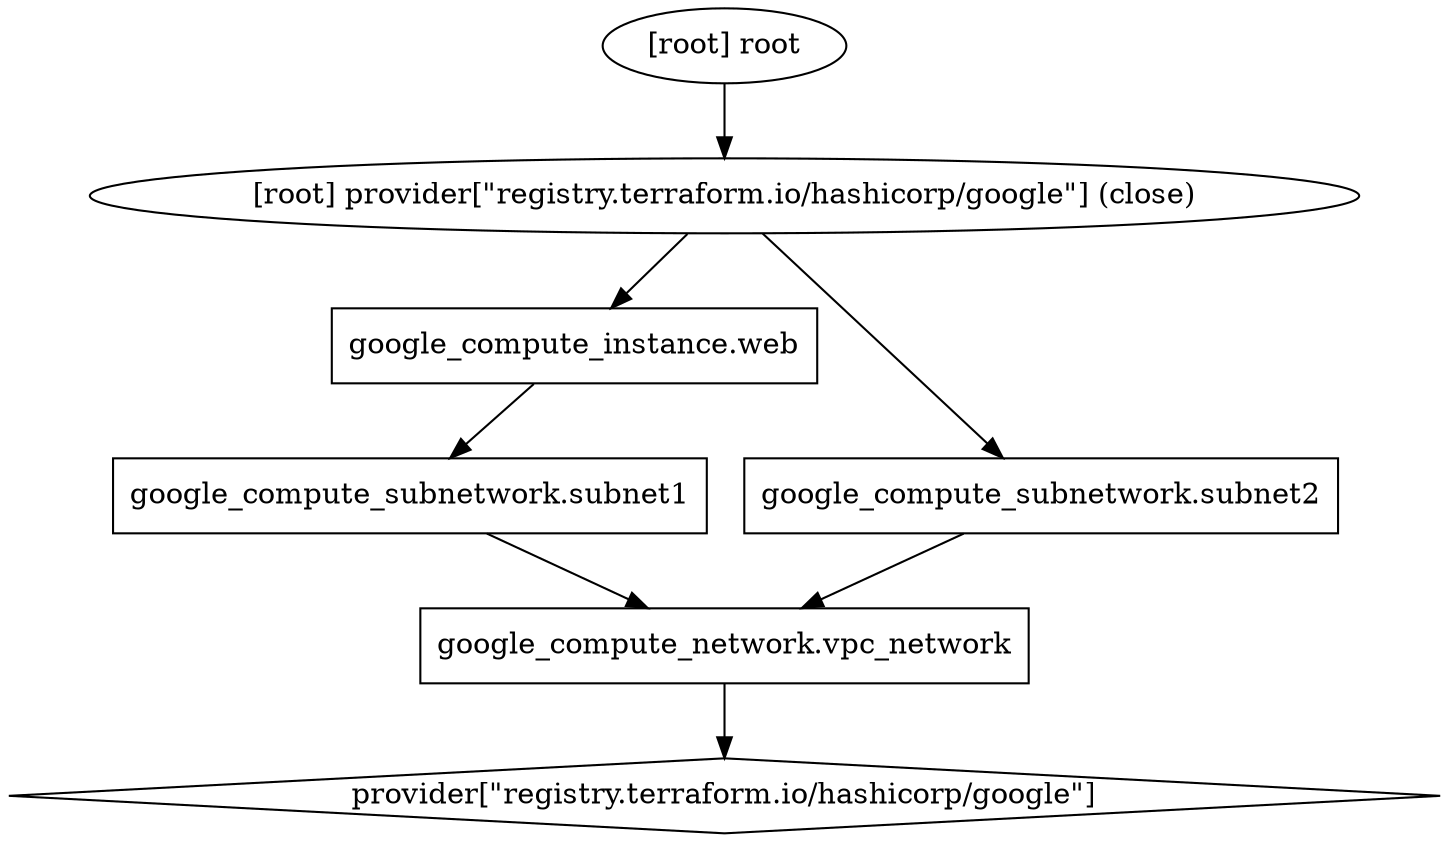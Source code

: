 digraph {
	compound = "true"
	newrank = "true"
	subgraph "root" {
		"[root] google_compute_instance.web (expand)" [label = "google_compute_instance.web", shape = "box"]
		"[root] google_compute_network.vpc_network (expand)" [label = "google_compute_network.vpc_network", shape = "box"]
		"[root] google_compute_subnetwork.subnet1 (expand)" [label = "google_compute_subnetwork.subnet1", shape = "box"]
		"[root] google_compute_subnetwork.subnet2 (expand)" [label = "google_compute_subnetwork.subnet2", shape = "box"]
		"[root] provider[\"registry.terraform.io/hashicorp/google\"]" [label = "provider[\"registry.terraform.io/hashicorp/google\"]", shape = "diamond"]
		"[root] google_compute_instance.web (expand)" -> "[root] google_compute_subnetwork.subnet1 (expand)"
		"[root] google_compute_network.vpc_network (expand)" -> "[root] provider[\"registry.terraform.io/hashicorp/google\"]"
		"[root] google_compute_subnetwork.subnet1 (expand)" -> "[root] google_compute_network.vpc_network (expand)"
		"[root] google_compute_subnetwork.subnet2 (expand)" -> "[root] google_compute_network.vpc_network (expand)"
		"[root] provider[\"registry.terraform.io/hashicorp/google\"] (close)" -> "[root] google_compute_instance.web (expand)"
		"[root] provider[\"registry.terraform.io/hashicorp/google\"] (close)" -> "[root] google_compute_subnetwork.subnet2 (expand)"
		"[root] root" -> "[root] provider[\"registry.terraform.io/hashicorp/google\"] (close)"
	}
}

